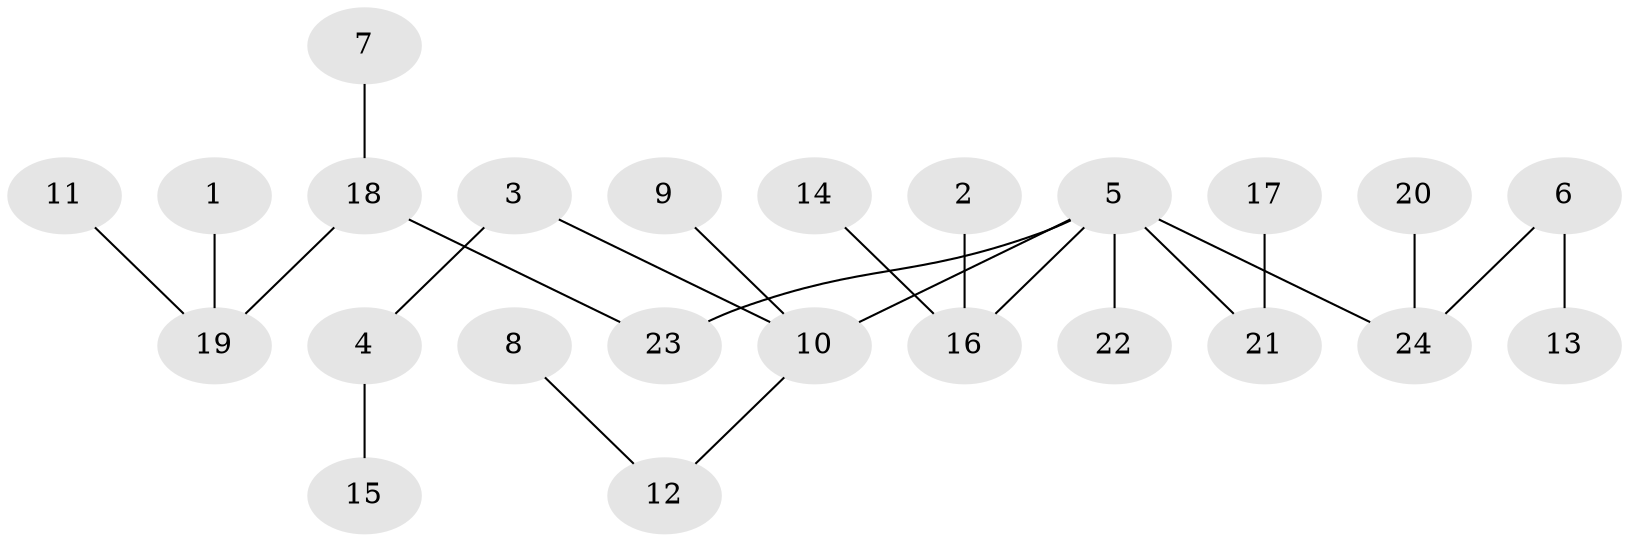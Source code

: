 // original degree distribution, {6: 0.025974025974025976, 2: 0.24675324675324675, 5: 0.05194805194805195, 4: 0.05194805194805195, 3: 0.11688311688311688, 1: 0.5064935064935064}
// Generated by graph-tools (version 1.1) at 2025/37/03/04/25 23:37:30]
// undirected, 24 vertices, 23 edges
graph export_dot {
  node [color=gray90,style=filled];
  1;
  2;
  3;
  4;
  5;
  6;
  7;
  8;
  9;
  10;
  11;
  12;
  13;
  14;
  15;
  16;
  17;
  18;
  19;
  20;
  21;
  22;
  23;
  24;
  1 -- 19 [weight=1.0];
  2 -- 16 [weight=1.0];
  3 -- 4 [weight=1.0];
  3 -- 10 [weight=1.0];
  4 -- 15 [weight=1.0];
  5 -- 10 [weight=1.0];
  5 -- 16 [weight=1.0];
  5 -- 21 [weight=1.0];
  5 -- 22 [weight=1.0];
  5 -- 23 [weight=1.0];
  5 -- 24 [weight=1.0];
  6 -- 13 [weight=1.0];
  6 -- 24 [weight=1.0];
  7 -- 18 [weight=1.0];
  8 -- 12 [weight=1.0];
  9 -- 10 [weight=1.0];
  10 -- 12 [weight=1.0];
  11 -- 19 [weight=1.0];
  14 -- 16 [weight=1.0];
  17 -- 21 [weight=1.0];
  18 -- 19 [weight=1.0];
  18 -- 23 [weight=1.0];
  20 -- 24 [weight=1.0];
}
